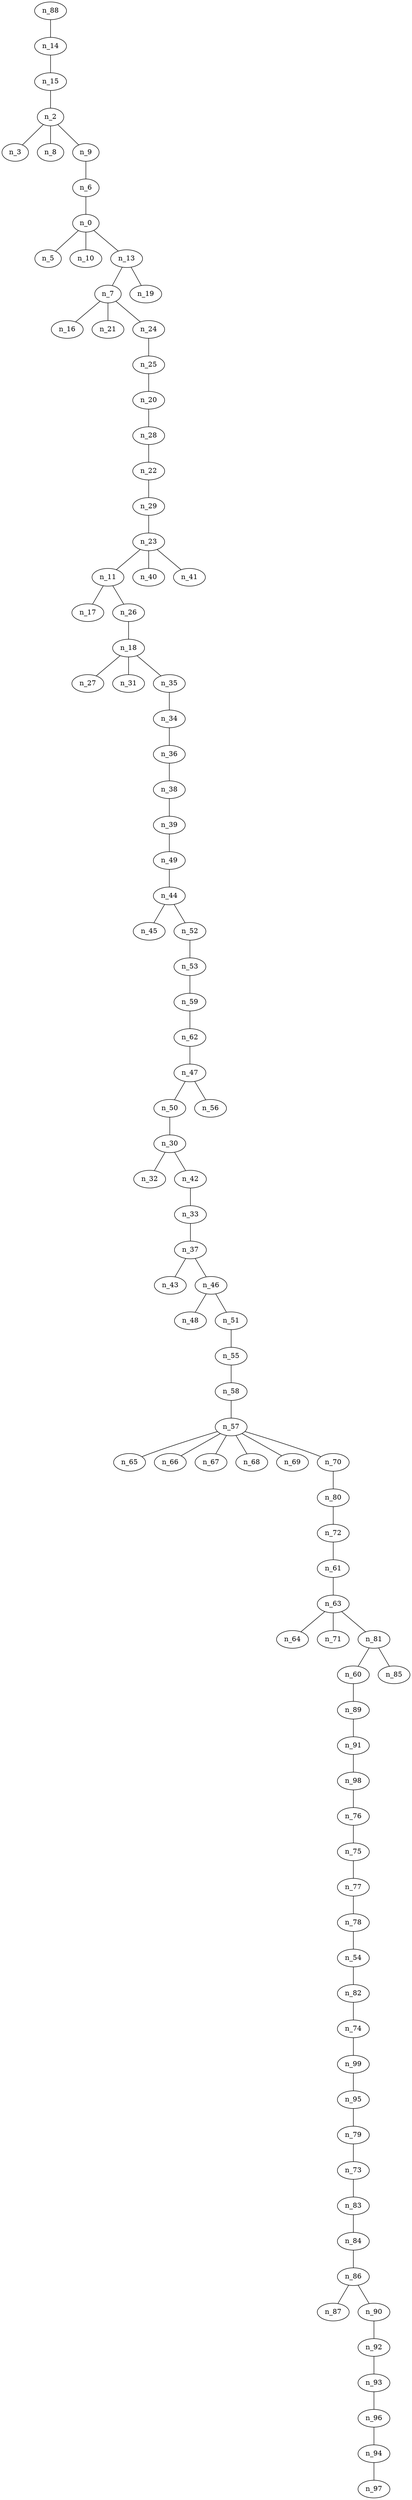 graph arbol11 {
n_88--n_14
n_14--n_15
n_15--n_2
n_2--n_3
n_2--n_8
n_2--n_9
n_9--n_6
n_6--n_0
n_0--n_5
n_0--n_10
n_0--n_13
n_13--n_7
n_13--n_19
n_7--n_16
n_7--n_21
n_7--n_24
n_24--n_25
n_25--n_20
n_20--n_28
n_28--n_22
n_22--n_29
n_29--n_23
n_23--n_11
n_23--n_40
n_23--n_41
n_11--n_17
n_11--n_26
n_26--n_18
n_18--n_27
n_18--n_31
n_18--n_35
n_35--n_34
n_34--n_36
n_36--n_38
n_38--n_39
n_39--n_49
n_49--n_44
n_44--n_45
n_44--n_52
n_52--n_53
n_53--n_59
n_59--n_62
n_62--n_47
n_47--n_50
n_47--n_56
n_50--n_30
n_30--n_32
n_30--n_42
n_42--n_33
n_33--n_37
n_37--n_43
n_37--n_46
n_46--n_48
n_46--n_51
n_51--n_55
n_55--n_58
n_58--n_57
n_57--n_65
n_57--n_66
n_57--n_67
n_57--n_68
n_57--n_69
n_57--n_70
n_70--n_80
n_80--n_72
n_72--n_61
n_61--n_63
n_63--n_64
n_63--n_71
n_63--n_81
n_81--n_60
n_81--n_85
n_60--n_89
n_89--n_91
n_91--n_98
n_98--n_76
n_76--n_75
n_75--n_77
n_77--n_78
n_78--n_54
n_54--n_82
n_82--n_74
n_74--n_99
n_99--n_95
n_95--n_79
n_79--n_73
n_73--n_83
n_83--n_84
n_84--n_86
n_86--n_87
n_86--n_90
n_90--n_92
n_92--n_93
n_93--n_96
n_96--n_94
n_94--n_97
}
